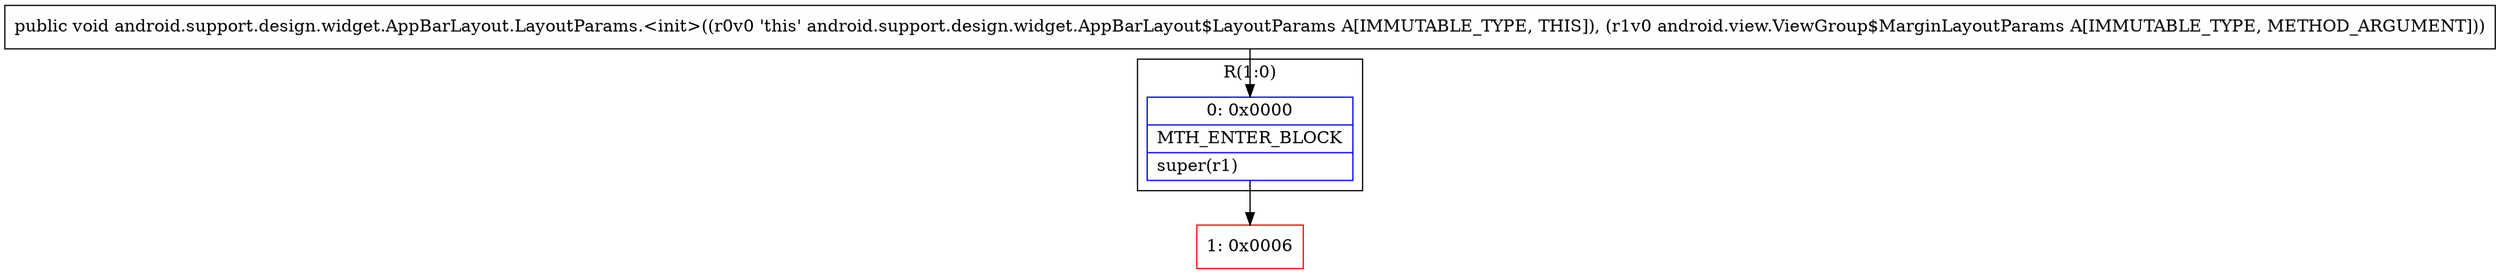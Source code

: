 digraph "CFG forandroid.support.design.widget.AppBarLayout.LayoutParams.\<init\>(Landroid\/view\/ViewGroup$MarginLayoutParams;)V" {
subgraph cluster_Region_1774866963 {
label = "R(1:0)";
node [shape=record,color=blue];
Node_0 [shape=record,label="{0\:\ 0x0000|MTH_ENTER_BLOCK\l|super(r1)\l}"];
}
Node_1 [shape=record,color=red,label="{1\:\ 0x0006}"];
MethodNode[shape=record,label="{public void android.support.design.widget.AppBarLayout.LayoutParams.\<init\>((r0v0 'this' android.support.design.widget.AppBarLayout$LayoutParams A[IMMUTABLE_TYPE, THIS]), (r1v0 android.view.ViewGroup$MarginLayoutParams A[IMMUTABLE_TYPE, METHOD_ARGUMENT])) }"];
MethodNode -> Node_0;
Node_0 -> Node_1;
}

